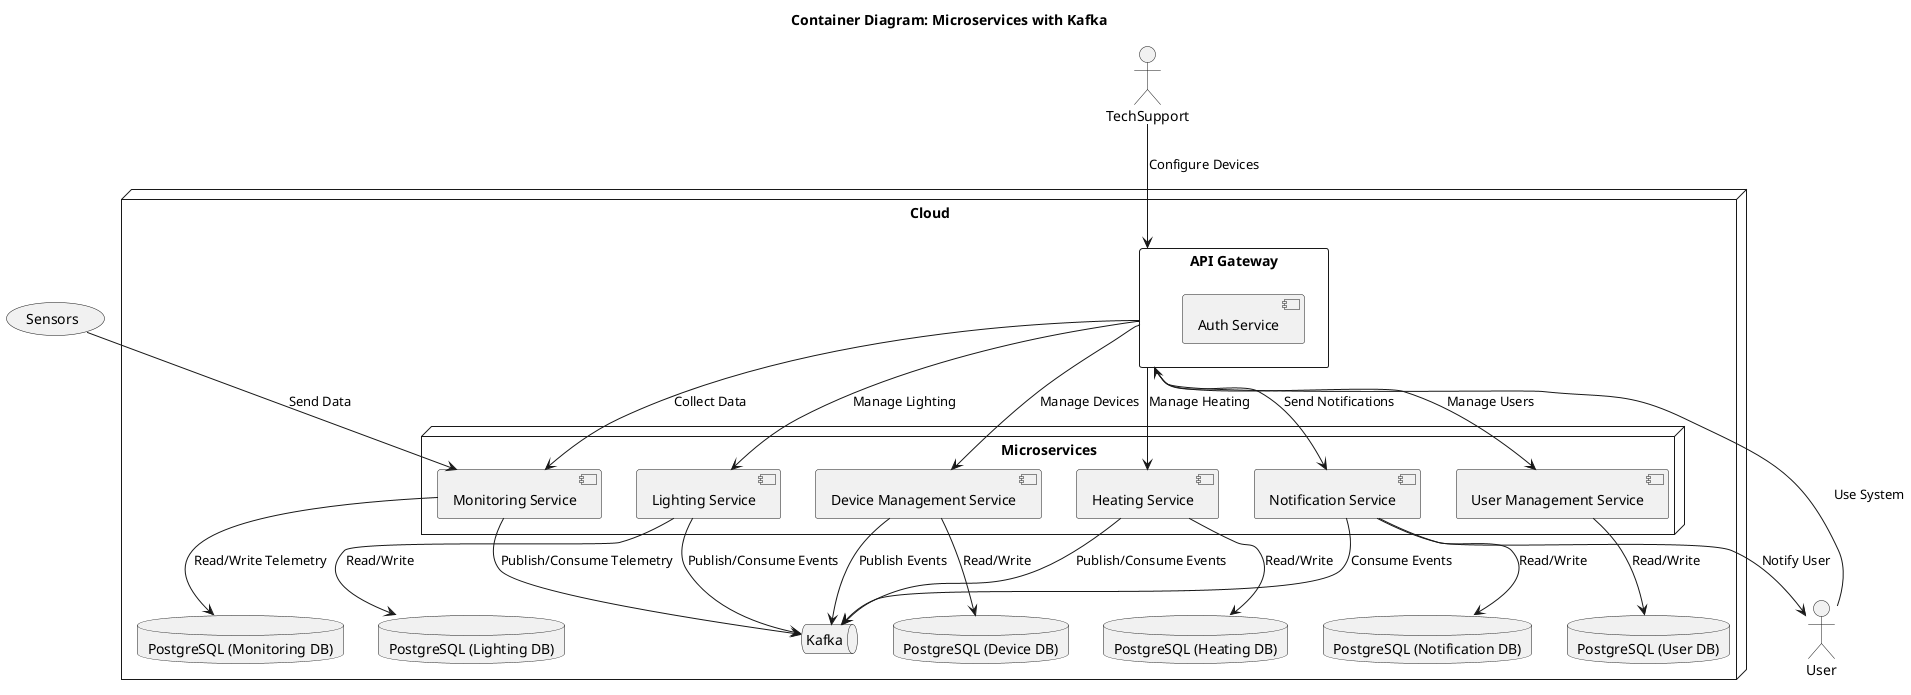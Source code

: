 @startuml
title Container Diagram: Microservices with Kafka

actor "User" as User
actor "TechSupport" as TechSupport

node "Cloud" {
    rectangle "API Gateway" {
        [Auth Service]
    }
    node "Microservices" {
        [Device Management Service]
        [Heating Service]
        [Lighting Service]
        [Monitoring Service]
        [Notification Service]
        [User Management Service]
    }
    queue "Kafka" as Kafka
    database "PostgreSQL (Device DB)" as DeviceDB
    database "PostgreSQL (Heating DB)" as HeatingDB
    database "PostgreSQL (Lighting DB)" as LightingDB
    database "PostgreSQL (Monitoring DB)" as MonitoringDB
    database "PostgreSQL (Notification DB)" as NotificationDB
    database "PostgreSQL (User DB)" as UserDB
}

User --> [API Gateway] : Use System
TechSupport --> [API Gateway] : Configure Devices

[API Gateway] --> [Device Management Service] : Manage Devices
[API Gateway] --> [Heating Service] : Manage Heating
[API Gateway] --> [Lighting Service] : Manage Lighting
[API Gateway] --> [Monitoring Service] : Collect Data
[API Gateway] --> [Notification Service] : Send Notifications
[API Gateway] --> [User Management Service] : Manage Users

[Device Management Service] --> DeviceDB : Read/Write
[Heating Service] --> HeatingDB : Read/Write
[Lighting Service] --> LightingDB : Read/Write
[Monitoring Service] --> MonitoringDB : Read/Write Telemetry
[Notification Service] --> NotificationDB : Read/Write
[User Management Service] --> UserDB : Read/Write

[Device Management Service] --> Kafka : Publish Events
[Heating Service] --> Kafka : Publish/Consume Events
[Lighting Service] --> Kafka : Publish/Consume Events
[Monitoring Service] --> Kafka : Publish/Consume Telemetry
[Notification Service] --> Kafka : Consume Events

(Sensors) --> [Monitoring Service] : Send Data
[Notification Service] --> User : Notify User

@enduml
